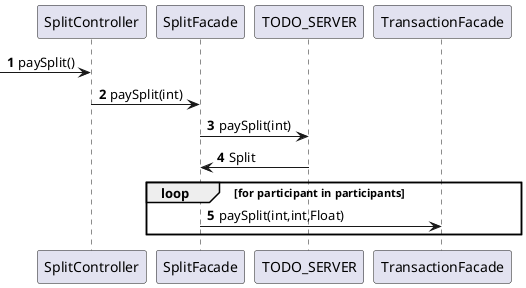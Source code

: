 @startuml

autonumber

[-> SplitController : paySplit()

SplitController -> SplitFacade: paySplit(int)

SplitFacade -> TODO_SERVER : paySplit(int)
TODO_SERVER -> SplitFacade  : Split

loop for participant in participants

SplitFacade -> TransactionFacade : paySplit(int,int,Float)

end

@enduml